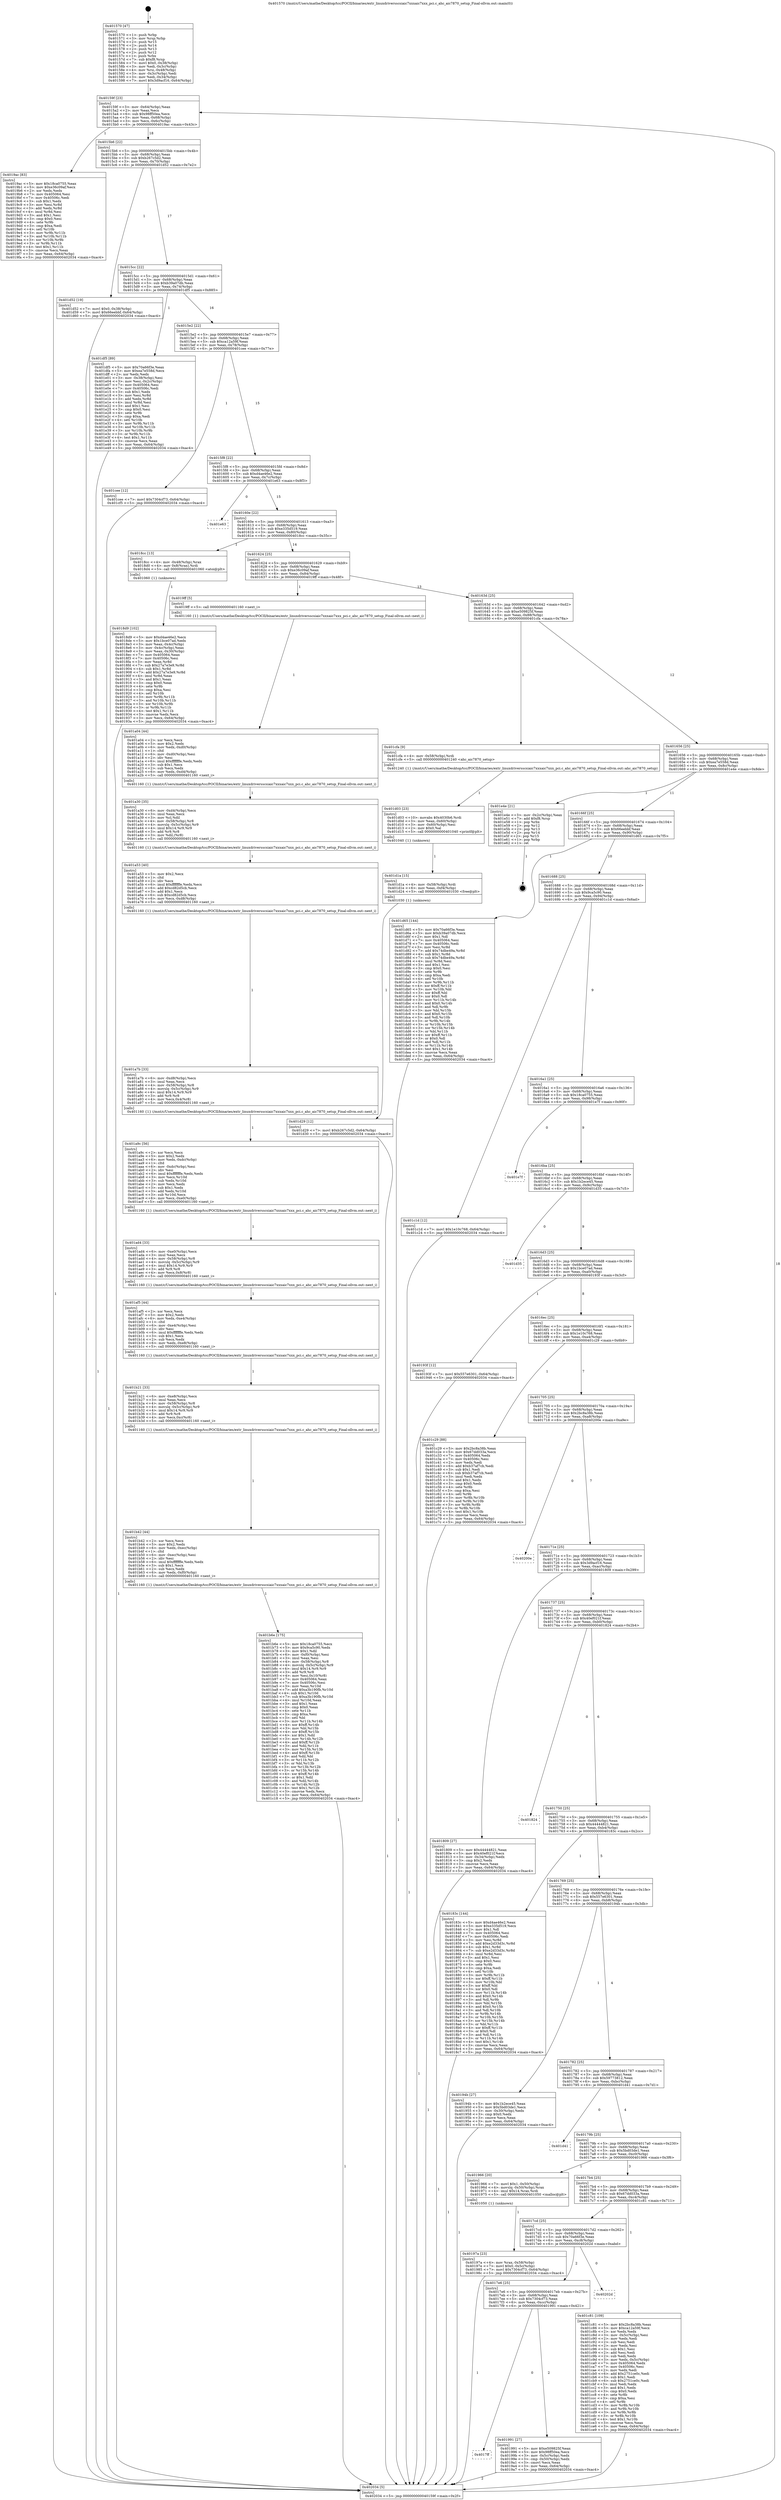 digraph "0x401570" {
  label = "0x401570 (/mnt/c/Users/mathe/Desktop/tcc/POCII/binaries/extr_linuxdriversscsiaic7xxxaic7xxx_pci.c_ahc_aic7870_setup_Final-ollvm.out::main(0))"
  labelloc = "t"
  node[shape=record]

  Entry [label="",width=0.3,height=0.3,shape=circle,fillcolor=black,style=filled]
  "0x40159f" [label="{
     0x40159f [23]\l
     | [instrs]\l
     &nbsp;&nbsp;0x40159f \<+3\>: mov -0x64(%rbp),%eax\l
     &nbsp;&nbsp;0x4015a2 \<+2\>: mov %eax,%ecx\l
     &nbsp;&nbsp;0x4015a4 \<+6\>: sub $0x98ff50ea,%ecx\l
     &nbsp;&nbsp;0x4015aa \<+3\>: mov %eax,-0x68(%rbp)\l
     &nbsp;&nbsp;0x4015ad \<+3\>: mov %ecx,-0x6c(%rbp)\l
     &nbsp;&nbsp;0x4015b0 \<+6\>: je 00000000004019ac \<main+0x43c\>\l
  }"]
  "0x4019ac" [label="{
     0x4019ac [83]\l
     | [instrs]\l
     &nbsp;&nbsp;0x4019ac \<+5\>: mov $0x18ca0755,%eax\l
     &nbsp;&nbsp;0x4019b1 \<+5\>: mov $0xe36c09af,%ecx\l
     &nbsp;&nbsp;0x4019b6 \<+2\>: xor %edx,%edx\l
     &nbsp;&nbsp;0x4019b8 \<+7\>: mov 0x405064,%esi\l
     &nbsp;&nbsp;0x4019bf \<+7\>: mov 0x40506c,%edi\l
     &nbsp;&nbsp;0x4019c6 \<+3\>: sub $0x1,%edx\l
     &nbsp;&nbsp;0x4019c9 \<+3\>: mov %esi,%r8d\l
     &nbsp;&nbsp;0x4019cc \<+3\>: add %edx,%r8d\l
     &nbsp;&nbsp;0x4019cf \<+4\>: imul %r8d,%esi\l
     &nbsp;&nbsp;0x4019d3 \<+3\>: and $0x1,%esi\l
     &nbsp;&nbsp;0x4019d6 \<+3\>: cmp $0x0,%esi\l
     &nbsp;&nbsp;0x4019d9 \<+4\>: sete %r9b\l
     &nbsp;&nbsp;0x4019dd \<+3\>: cmp $0xa,%edi\l
     &nbsp;&nbsp;0x4019e0 \<+4\>: setl %r10b\l
     &nbsp;&nbsp;0x4019e4 \<+3\>: mov %r9b,%r11b\l
     &nbsp;&nbsp;0x4019e7 \<+3\>: and %r10b,%r11b\l
     &nbsp;&nbsp;0x4019ea \<+3\>: xor %r10b,%r9b\l
     &nbsp;&nbsp;0x4019ed \<+3\>: or %r9b,%r11b\l
     &nbsp;&nbsp;0x4019f0 \<+4\>: test $0x1,%r11b\l
     &nbsp;&nbsp;0x4019f4 \<+3\>: cmovne %ecx,%eax\l
     &nbsp;&nbsp;0x4019f7 \<+3\>: mov %eax,-0x64(%rbp)\l
     &nbsp;&nbsp;0x4019fa \<+5\>: jmp 0000000000402034 \<main+0xac4\>\l
  }"]
  "0x4015b6" [label="{
     0x4015b6 [22]\l
     | [instrs]\l
     &nbsp;&nbsp;0x4015b6 \<+5\>: jmp 00000000004015bb \<main+0x4b\>\l
     &nbsp;&nbsp;0x4015bb \<+3\>: mov -0x68(%rbp),%eax\l
     &nbsp;&nbsp;0x4015be \<+5\>: sub $0xb267c5d2,%eax\l
     &nbsp;&nbsp;0x4015c3 \<+3\>: mov %eax,-0x70(%rbp)\l
     &nbsp;&nbsp;0x4015c6 \<+6\>: je 0000000000401d52 \<main+0x7e2\>\l
  }"]
  Exit [label="",width=0.3,height=0.3,shape=circle,fillcolor=black,style=filled,peripheries=2]
  "0x401d52" [label="{
     0x401d52 [19]\l
     | [instrs]\l
     &nbsp;&nbsp;0x401d52 \<+7\>: movl $0x0,-0x38(%rbp)\l
     &nbsp;&nbsp;0x401d59 \<+7\>: movl $0x66eebbf,-0x64(%rbp)\l
     &nbsp;&nbsp;0x401d60 \<+5\>: jmp 0000000000402034 \<main+0xac4\>\l
  }"]
  "0x4015cc" [label="{
     0x4015cc [22]\l
     | [instrs]\l
     &nbsp;&nbsp;0x4015cc \<+5\>: jmp 00000000004015d1 \<main+0x61\>\l
     &nbsp;&nbsp;0x4015d1 \<+3\>: mov -0x68(%rbp),%eax\l
     &nbsp;&nbsp;0x4015d4 \<+5\>: sub $0xb39a07db,%eax\l
     &nbsp;&nbsp;0x4015d9 \<+3\>: mov %eax,-0x74(%rbp)\l
     &nbsp;&nbsp;0x4015dc \<+6\>: je 0000000000401df5 \<main+0x885\>\l
  }"]
  "0x401d29" [label="{
     0x401d29 [12]\l
     | [instrs]\l
     &nbsp;&nbsp;0x401d29 \<+7\>: movl $0xb267c5d2,-0x64(%rbp)\l
     &nbsp;&nbsp;0x401d30 \<+5\>: jmp 0000000000402034 \<main+0xac4\>\l
  }"]
  "0x401df5" [label="{
     0x401df5 [89]\l
     | [instrs]\l
     &nbsp;&nbsp;0x401df5 \<+5\>: mov $0x70a66f3e,%eax\l
     &nbsp;&nbsp;0x401dfa \<+5\>: mov $0xea7e558d,%ecx\l
     &nbsp;&nbsp;0x401dff \<+2\>: xor %edx,%edx\l
     &nbsp;&nbsp;0x401e01 \<+3\>: mov -0x38(%rbp),%esi\l
     &nbsp;&nbsp;0x401e04 \<+3\>: mov %esi,-0x2c(%rbp)\l
     &nbsp;&nbsp;0x401e07 \<+7\>: mov 0x405064,%esi\l
     &nbsp;&nbsp;0x401e0e \<+7\>: mov 0x40506c,%edi\l
     &nbsp;&nbsp;0x401e15 \<+3\>: sub $0x1,%edx\l
     &nbsp;&nbsp;0x401e18 \<+3\>: mov %esi,%r8d\l
     &nbsp;&nbsp;0x401e1b \<+3\>: add %edx,%r8d\l
     &nbsp;&nbsp;0x401e1e \<+4\>: imul %r8d,%esi\l
     &nbsp;&nbsp;0x401e22 \<+3\>: and $0x1,%esi\l
     &nbsp;&nbsp;0x401e25 \<+3\>: cmp $0x0,%esi\l
     &nbsp;&nbsp;0x401e28 \<+4\>: sete %r9b\l
     &nbsp;&nbsp;0x401e2c \<+3\>: cmp $0xa,%edi\l
     &nbsp;&nbsp;0x401e2f \<+4\>: setl %r10b\l
     &nbsp;&nbsp;0x401e33 \<+3\>: mov %r9b,%r11b\l
     &nbsp;&nbsp;0x401e36 \<+3\>: and %r10b,%r11b\l
     &nbsp;&nbsp;0x401e39 \<+3\>: xor %r10b,%r9b\l
     &nbsp;&nbsp;0x401e3c \<+3\>: or %r9b,%r11b\l
     &nbsp;&nbsp;0x401e3f \<+4\>: test $0x1,%r11b\l
     &nbsp;&nbsp;0x401e43 \<+3\>: cmovne %ecx,%eax\l
     &nbsp;&nbsp;0x401e46 \<+3\>: mov %eax,-0x64(%rbp)\l
     &nbsp;&nbsp;0x401e49 \<+5\>: jmp 0000000000402034 \<main+0xac4\>\l
  }"]
  "0x4015e2" [label="{
     0x4015e2 [22]\l
     | [instrs]\l
     &nbsp;&nbsp;0x4015e2 \<+5\>: jmp 00000000004015e7 \<main+0x77\>\l
     &nbsp;&nbsp;0x4015e7 \<+3\>: mov -0x68(%rbp),%eax\l
     &nbsp;&nbsp;0x4015ea \<+5\>: sub $0xca12a59f,%eax\l
     &nbsp;&nbsp;0x4015ef \<+3\>: mov %eax,-0x78(%rbp)\l
     &nbsp;&nbsp;0x4015f2 \<+6\>: je 0000000000401cee \<main+0x77e\>\l
  }"]
  "0x401d1a" [label="{
     0x401d1a [15]\l
     | [instrs]\l
     &nbsp;&nbsp;0x401d1a \<+4\>: mov -0x58(%rbp),%rdi\l
     &nbsp;&nbsp;0x401d1e \<+6\>: mov %eax,-0xf4(%rbp)\l
     &nbsp;&nbsp;0x401d24 \<+5\>: call 0000000000401030 \<free@plt\>\l
     | [calls]\l
     &nbsp;&nbsp;0x401030 \{1\} (unknown)\l
  }"]
  "0x401cee" [label="{
     0x401cee [12]\l
     | [instrs]\l
     &nbsp;&nbsp;0x401cee \<+7\>: movl $0x7304cf73,-0x64(%rbp)\l
     &nbsp;&nbsp;0x401cf5 \<+5\>: jmp 0000000000402034 \<main+0xac4\>\l
  }"]
  "0x4015f8" [label="{
     0x4015f8 [22]\l
     | [instrs]\l
     &nbsp;&nbsp;0x4015f8 \<+5\>: jmp 00000000004015fd \<main+0x8d\>\l
     &nbsp;&nbsp;0x4015fd \<+3\>: mov -0x68(%rbp),%eax\l
     &nbsp;&nbsp;0x401600 \<+5\>: sub $0xd4ae46e2,%eax\l
     &nbsp;&nbsp;0x401605 \<+3\>: mov %eax,-0x7c(%rbp)\l
     &nbsp;&nbsp;0x401608 \<+6\>: je 0000000000401e63 \<main+0x8f3\>\l
  }"]
  "0x401d03" [label="{
     0x401d03 [23]\l
     | [instrs]\l
     &nbsp;&nbsp;0x401d03 \<+10\>: movabs $0x4030b6,%rdi\l
     &nbsp;&nbsp;0x401d0d \<+3\>: mov %eax,-0x60(%rbp)\l
     &nbsp;&nbsp;0x401d10 \<+3\>: mov -0x60(%rbp),%esi\l
     &nbsp;&nbsp;0x401d13 \<+2\>: mov $0x0,%al\l
     &nbsp;&nbsp;0x401d15 \<+5\>: call 0000000000401040 \<printf@plt\>\l
     | [calls]\l
     &nbsp;&nbsp;0x401040 \{1\} (unknown)\l
  }"]
  "0x401e63" [label="{
     0x401e63\l
  }", style=dashed]
  "0x40160e" [label="{
     0x40160e [22]\l
     | [instrs]\l
     &nbsp;&nbsp;0x40160e \<+5\>: jmp 0000000000401613 \<main+0xa3\>\l
     &nbsp;&nbsp;0x401613 \<+3\>: mov -0x68(%rbp),%eax\l
     &nbsp;&nbsp;0x401616 \<+5\>: sub $0xe335d519,%eax\l
     &nbsp;&nbsp;0x40161b \<+3\>: mov %eax,-0x80(%rbp)\l
     &nbsp;&nbsp;0x40161e \<+6\>: je 00000000004018cc \<main+0x35c\>\l
  }"]
  "0x401b6e" [label="{
     0x401b6e [175]\l
     | [instrs]\l
     &nbsp;&nbsp;0x401b6e \<+5\>: mov $0x18ca0755,%ecx\l
     &nbsp;&nbsp;0x401b73 \<+5\>: mov $0x9ca5c90,%edx\l
     &nbsp;&nbsp;0x401b78 \<+3\>: mov $0x1,%dil\l
     &nbsp;&nbsp;0x401b7b \<+6\>: mov -0xf0(%rbp),%esi\l
     &nbsp;&nbsp;0x401b81 \<+3\>: imul %eax,%esi\l
     &nbsp;&nbsp;0x401b84 \<+4\>: mov -0x58(%rbp),%r8\l
     &nbsp;&nbsp;0x401b88 \<+4\>: movslq -0x5c(%rbp),%r9\l
     &nbsp;&nbsp;0x401b8c \<+4\>: imul $0x14,%r9,%r9\l
     &nbsp;&nbsp;0x401b90 \<+3\>: add %r9,%r8\l
     &nbsp;&nbsp;0x401b93 \<+4\>: mov %esi,0x10(%r8)\l
     &nbsp;&nbsp;0x401b97 \<+7\>: mov 0x405064,%eax\l
     &nbsp;&nbsp;0x401b9e \<+7\>: mov 0x40506c,%esi\l
     &nbsp;&nbsp;0x401ba5 \<+3\>: mov %eax,%r10d\l
     &nbsp;&nbsp;0x401ba8 \<+7\>: add $0xa3b190fb,%r10d\l
     &nbsp;&nbsp;0x401baf \<+4\>: sub $0x1,%r10d\l
     &nbsp;&nbsp;0x401bb3 \<+7\>: sub $0xa3b190fb,%r10d\l
     &nbsp;&nbsp;0x401bba \<+4\>: imul %r10d,%eax\l
     &nbsp;&nbsp;0x401bbe \<+3\>: and $0x1,%eax\l
     &nbsp;&nbsp;0x401bc1 \<+3\>: cmp $0x0,%eax\l
     &nbsp;&nbsp;0x401bc4 \<+4\>: sete %r11b\l
     &nbsp;&nbsp;0x401bc8 \<+3\>: cmp $0xa,%esi\l
     &nbsp;&nbsp;0x401bcb \<+3\>: setl %bl\l
     &nbsp;&nbsp;0x401bce \<+3\>: mov %r11b,%r14b\l
     &nbsp;&nbsp;0x401bd1 \<+4\>: xor $0xff,%r14b\l
     &nbsp;&nbsp;0x401bd5 \<+3\>: mov %bl,%r15b\l
     &nbsp;&nbsp;0x401bd8 \<+4\>: xor $0xff,%r15b\l
     &nbsp;&nbsp;0x401bdc \<+4\>: xor $0x1,%dil\l
     &nbsp;&nbsp;0x401be0 \<+3\>: mov %r14b,%r12b\l
     &nbsp;&nbsp;0x401be3 \<+4\>: and $0xff,%r12b\l
     &nbsp;&nbsp;0x401be7 \<+3\>: and %dil,%r11b\l
     &nbsp;&nbsp;0x401bea \<+3\>: mov %r15b,%r13b\l
     &nbsp;&nbsp;0x401bed \<+4\>: and $0xff,%r13b\l
     &nbsp;&nbsp;0x401bf1 \<+3\>: and %dil,%bl\l
     &nbsp;&nbsp;0x401bf4 \<+3\>: or %r11b,%r12b\l
     &nbsp;&nbsp;0x401bf7 \<+3\>: or %bl,%r13b\l
     &nbsp;&nbsp;0x401bfa \<+3\>: xor %r13b,%r12b\l
     &nbsp;&nbsp;0x401bfd \<+3\>: or %r15b,%r14b\l
     &nbsp;&nbsp;0x401c00 \<+4\>: xor $0xff,%r14b\l
     &nbsp;&nbsp;0x401c04 \<+4\>: or $0x1,%dil\l
     &nbsp;&nbsp;0x401c08 \<+3\>: and %dil,%r14b\l
     &nbsp;&nbsp;0x401c0b \<+3\>: or %r14b,%r12b\l
     &nbsp;&nbsp;0x401c0e \<+4\>: test $0x1,%r12b\l
     &nbsp;&nbsp;0x401c12 \<+3\>: cmovne %edx,%ecx\l
     &nbsp;&nbsp;0x401c15 \<+3\>: mov %ecx,-0x64(%rbp)\l
     &nbsp;&nbsp;0x401c18 \<+5\>: jmp 0000000000402034 \<main+0xac4\>\l
  }"]
  "0x4018cc" [label="{
     0x4018cc [13]\l
     | [instrs]\l
     &nbsp;&nbsp;0x4018cc \<+4\>: mov -0x48(%rbp),%rax\l
     &nbsp;&nbsp;0x4018d0 \<+4\>: mov 0x8(%rax),%rdi\l
     &nbsp;&nbsp;0x4018d4 \<+5\>: call 0000000000401060 \<atoi@plt\>\l
     | [calls]\l
     &nbsp;&nbsp;0x401060 \{1\} (unknown)\l
  }"]
  "0x401624" [label="{
     0x401624 [25]\l
     | [instrs]\l
     &nbsp;&nbsp;0x401624 \<+5\>: jmp 0000000000401629 \<main+0xb9\>\l
     &nbsp;&nbsp;0x401629 \<+3\>: mov -0x68(%rbp),%eax\l
     &nbsp;&nbsp;0x40162c \<+5\>: sub $0xe36c09af,%eax\l
     &nbsp;&nbsp;0x401631 \<+6\>: mov %eax,-0x84(%rbp)\l
     &nbsp;&nbsp;0x401637 \<+6\>: je 00000000004019ff \<main+0x48f\>\l
  }"]
  "0x401b42" [label="{
     0x401b42 [44]\l
     | [instrs]\l
     &nbsp;&nbsp;0x401b42 \<+2\>: xor %ecx,%ecx\l
     &nbsp;&nbsp;0x401b44 \<+5\>: mov $0x2,%edx\l
     &nbsp;&nbsp;0x401b49 \<+6\>: mov %edx,-0xec(%rbp)\l
     &nbsp;&nbsp;0x401b4f \<+1\>: cltd\l
     &nbsp;&nbsp;0x401b50 \<+6\>: mov -0xec(%rbp),%esi\l
     &nbsp;&nbsp;0x401b56 \<+2\>: idiv %esi\l
     &nbsp;&nbsp;0x401b58 \<+6\>: imul $0xfffffffe,%edx,%edx\l
     &nbsp;&nbsp;0x401b5e \<+3\>: sub $0x1,%ecx\l
     &nbsp;&nbsp;0x401b61 \<+2\>: sub %ecx,%edx\l
     &nbsp;&nbsp;0x401b63 \<+6\>: mov %edx,-0xf0(%rbp)\l
     &nbsp;&nbsp;0x401b69 \<+5\>: call 0000000000401160 \<next_i\>\l
     | [calls]\l
     &nbsp;&nbsp;0x401160 \{1\} (/mnt/c/Users/mathe/Desktop/tcc/POCII/binaries/extr_linuxdriversscsiaic7xxxaic7xxx_pci.c_ahc_aic7870_setup_Final-ollvm.out::next_i)\l
  }"]
  "0x4019ff" [label="{
     0x4019ff [5]\l
     | [instrs]\l
     &nbsp;&nbsp;0x4019ff \<+5\>: call 0000000000401160 \<next_i\>\l
     | [calls]\l
     &nbsp;&nbsp;0x401160 \{1\} (/mnt/c/Users/mathe/Desktop/tcc/POCII/binaries/extr_linuxdriversscsiaic7xxxaic7xxx_pci.c_ahc_aic7870_setup_Final-ollvm.out::next_i)\l
  }"]
  "0x40163d" [label="{
     0x40163d [25]\l
     | [instrs]\l
     &nbsp;&nbsp;0x40163d \<+5\>: jmp 0000000000401642 \<main+0xd2\>\l
     &nbsp;&nbsp;0x401642 \<+3\>: mov -0x68(%rbp),%eax\l
     &nbsp;&nbsp;0x401645 \<+5\>: sub $0xe509825f,%eax\l
     &nbsp;&nbsp;0x40164a \<+6\>: mov %eax,-0x88(%rbp)\l
     &nbsp;&nbsp;0x401650 \<+6\>: je 0000000000401cfa \<main+0x78a\>\l
  }"]
  "0x401b21" [label="{
     0x401b21 [33]\l
     | [instrs]\l
     &nbsp;&nbsp;0x401b21 \<+6\>: mov -0xe8(%rbp),%ecx\l
     &nbsp;&nbsp;0x401b27 \<+3\>: imul %eax,%ecx\l
     &nbsp;&nbsp;0x401b2a \<+4\>: mov -0x58(%rbp),%r8\l
     &nbsp;&nbsp;0x401b2e \<+4\>: movslq -0x5c(%rbp),%r9\l
     &nbsp;&nbsp;0x401b32 \<+4\>: imul $0x14,%r9,%r9\l
     &nbsp;&nbsp;0x401b36 \<+3\>: add %r9,%r8\l
     &nbsp;&nbsp;0x401b39 \<+4\>: mov %ecx,0xc(%r8)\l
     &nbsp;&nbsp;0x401b3d \<+5\>: call 0000000000401160 \<next_i\>\l
     | [calls]\l
     &nbsp;&nbsp;0x401160 \{1\} (/mnt/c/Users/mathe/Desktop/tcc/POCII/binaries/extr_linuxdriversscsiaic7xxxaic7xxx_pci.c_ahc_aic7870_setup_Final-ollvm.out::next_i)\l
  }"]
  "0x401cfa" [label="{
     0x401cfa [9]\l
     | [instrs]\l
     &nbsp;&nbsp;0x401cfa \<+4\>: mov -0x58(%rbp),%rdi\l
     &nbsp;&nbsp;0x401cfe \<+5\>: call 0000000000401240 \<ahc_aic7870_setup\>\l
     | [calls]\l
     &nbsp;&nbsp;0x401240 \{1\} (/mnt/c/Users/mathe/Desktop/tcc/POCII/binaries/extr_linuxdriversscsiaic7xxxaic7xxx_pci.c_ahc_aic7870_setup_Final-ollvm.out::ahc_aic7870_setup)\l
  }"]
  "0x401656" [label="{
     0x401656 [25]\l
     | [instrs]\l
     &nbsp;&nbsp;0x401656 \<+5\>: jmp 000000000040165b \<main+0xeb\>\l
     &nbsp;&nbsp;0x40165b \<+3\>: mov -0x68(%rbp),%eax\l
     &nbsp;&nbsp;0x40165e \<+5\>: sub $0xea7e558d,%eax\l
     &nbsp;&nbsp;0x401663 \<+6\>: mov %eax,-0x8c(%rbp)\l
     &nbsp;&nbsp;0x401669 \<+6\>: je 0000000000401e4e \<main+0x8de\>\l
  }"]
  "0x401af5" [label="{
     0x401af5 [44]\l
     | [instrs]\l
     &nbsp;&nbsp;0x401af5 \<+2\>: xor %ecx,%ecx\l
     &nbsp;&nbsp;0x401af7 \<+5\>: mov $0x2,%edx\l
     &nbsp;&nbsp;0x401afc \<+6\>: mov %edx,-0xe4(%rbp)\l
     &nbsp;&nbsp;0x401b02 \<+1\>: cltd\l
     &nbsp;&nbsp;0x401b03 \<+6\>: mov -0xe4(%rbp),%esi\l
     &nbsp;&nbsp;0x401b09 \<+2\>: idiv %esi\l
     &nbsp;&nbsp;0x401b0b \<+6\>: imul $0xfffffffe,%edx,%edx\l
     &nbsp;&nbsp;0x401b11 \<+3\>: sub $0x1,%ecx\l
     &nbsp;&nbsp;0x401b14 \<+2\>: sub %ecx,%edx\l
     &nbsp;&nbsp;0x401b16 \<+6\>: mov %edx,-0xe8(%rbp)\l
     &nbsp;&nbsp;0x401b1c \<+5\>: call 0000000000401160 \<next_i\>\l
     | [calls]\l
     &nbsp;&nbsp;0x401160 \{1\} (/mnt/c/Users/mathe/Desktop/tcc/POCII/binaries/extr_linuxdriversscsiaic7xxxaic7xxx_pci.c_ahc_aic7870_setup_Final-ollvm.out::next_i)\l
  }"]
  "0x401e4e" [label="{
     0x401e4e [21]\l
     | [instrs]\l
     &nbsp;&nbsp;0x401e4e \<+3\>: mov -0x2c(%rbp),%eax\l
     &nbsp;&nbsp;0x401e51 \<+7\>: add $0xf8,%rsp\l
     &nbsp;&nbsp;0x401e58 \<+1\>: pop %rbx\l
     &nbsp;&nbsp;0x401e59 \<+2\>: pop %r12\l
     &nbsp;&nbsp;0x401e5b \<+2\>: pop %r13\l
     &nbsp;&nbsp;0x401e5d \<+2\>: pop %r14\l
     &nbsp;&nbsp;0x401e5f \<+2\>: pop %r15\l
     &nbsp;&nbsp;0x401e61 \<+1\>: pop %rbp\l
     &nbsp;&nbsp;0x401e62 \<+1\>: ret\l
  }"]
  "0x40166f" [label="{
     0x40166f [25]\l
     | [instrs]\l
     &nbsp;&nbsp;0x40166f \<+5\>: jmp 0000000000401674 \<main+0x104\>\l
     &nbsp;&nbsp;0x401674 \<+3\>: mov -0x68(%rbp),%eax\l
     &nbsp;&nbsp;0x401677 \<+5\>: sub $0x66eebbf,%eax\l
     &nbsp;&nbsp;0x40167c \<+6\>: mov %eax,-0x90(%rbp)\l
     &nbsp;&nbsp;0x401682 \<+6\>: je 0000000000401d65 \<main+0x7f5\>\l
  }"]
  "0x401ad4" [label="{
     0x401ad4 [33]\l
     | [instrs]\l
     &nbsp;&nbsp;0x401ad4 \<+6\>: mov -0xe0(%rbp),%ecx\l
     &nbsp;&nbsp;0x401ada \<+3\>: imul %eax,%ecx\l
     &nbsp;&nbsp;0x401add \<+4\>: mov -0x58(%rbp),%r8\l
     &nbsp;&nbsp;0x401ae1 \<+4\>: movslq -0x5c(%rbp),%r9\l
     &nbsp;&nbsp;0x401ae5 \<+4\>: imul $0x14,%r9,%r9\l
     &nbsp;&nbsp;0x401ae9 \<+3\>: add %r9,%r8\l
     &nbsp;&nbsp;0x401aec \<+4\>: mov %ecx,0x8(%r8)\l
     &nbsp;&nbsp;0x401af0 \<+5\>: call 0000000000401160 \<next_i\>\l
     | [calls]\l
     &nbsp;&nbsp;0x401160 \{1\} (/mnt/c/Users/mathe/Desktop/tcc/POCII/binaries/extr_linuxdriversscsiaic7xxxaic7xxx_pci.c_ahc_aic7870_setup_Final-ollvm.out::next_i)\l
  }"]
  "0x401d65" [label="{
     0x401d65 [144]\l
     | [instrs]\l
     &nbsp;&nbsp;0x401d65 \<+5\>: mov $0x70a66f3e,%eax\l
     &nbsp;&nbsp;0x401d6a \<+5\>: mov $0xb39a07db,%ecx\l
     &nbsp;&nbsp;0x401d6f \<+2\>: mov $0x1,%dl\l
     &nbsp;&nbsp;0x401d71 \<+7\>: mov 0x405064,%esi\l
     &nbsp;&nbsp;0x401d78 \<+7\>: mov 0x40506c,%edi\l
     &nbsp;&nbsp;0x401d7f \<+3\>: mov %esi,%r8d\l
     &nbsp;&nbsp;0x401d82 \<+7\>: add $0x74dbe49a,%r8d\l
     &nbsp;&nbsp;0x401d89 \<+4\>: sub $0x1,%r8d\l
     &nbsp;&nbsp;0x401d8d \<+7\>: sub $0x74dbe49a,%r8d\l
     &nbsp;&nbsp;0x401d94 \<+4\>: imul %r8d,%esi\l
     &nbsp;&nbsp;0x401d98 \<+3\>: and $0x1,%esi\l
     &nbsp;&nbsp;0x401d9b \<+3\>: cmp $0x0,%esi\l
     &nbsp;&nbsp;0x401d9e \<+4\>: sete %r9b\l
     &nbsp;&nbsp;0x401da2 \<+3\>: cmp $0xa,%edi\l
     &nbsp;&nbsp;0x401da5 \<+4\>: setl %r10b\l
     &nbsp;&nbsp;0x401da9 \<+3\>: mov %r9b,%r11b\l
     &nbsp;&nbsp;0x401dac \<+4\>: xor $0xff,%r11b\l
     &nbsp;&nbsp;0x401db0 \<+3\>: mov %r10b,%bl\l
     &nbsp;&nbsp;0x401db3 \<+3\>: xor $0xff,%bl\l
     &nbsp;&nbsp;0x401db6 \<+3\>: xor $0x0,%dl\l
     &nbsp;&nbsp;0x401db9 \<+3\>: mov %r11b,%r14b\l
     &nbsp;&nbsp;0x401dbc \<+4\>: and $0x0,%r14b\l
     &nbsp;&nbsp;0x401dc0 \<+3\>: and %dl,%r9b\l
     &nbsp;&nbsp;0x401dc3 \<+3\>: mov %bl,%r15b\l
     &nbsp;&nbsp;0x401dc6 \<+4\>: and $0x0,%r15b\l
     &nbsp;&nbsp;0x401dca \<+3\>: and %dl,%r10b\l
     &nbsp;&nbsp;0x401dcd \<+3\>: or %r9b,%r14b\l
     &nbsp;&nbsp;0x401dd0 \<+3\>: or %r10b,%r15b\l
     &nbsp;&nbsp;0x401dd3 \<+3\>: xor %r15b,%r14b\l
     &nbsp;&nbsp;0x401dd6 \<+3\>: or %bl,%r11b\l
     &nbsp;&nbsp;0x401dd9 \<+4\>: xor $0xff,%r11b\l
     &nbsp;&nbsp;0x401ddd \<+3\>: or $0x0,%dl\l
     &nbsp;&nbsp;0x401de0 \<+3\>: and %dl,%r11b\l
     &nbsp;&nbsp;0x401de3 \<+3\>: or %r11b,%r14b\l
     &nbsp;&nbsp;0x401de6 \<+4\>: test $0x1,%r14b\l
     &nbsp;&nbsp;0x401dea \<+3\>: cmovne %ecx,%eax\l
     &nbsp;&nbsp;0x401ded \<+3\>: mov %eax,-0x64(%rbp)\l
     &nbsp;&nbsp;0x401df0 \<+5\>: jmp 0000000000402034 \<main+0xac4\>\l
  }"]
  "0x401688" [label="{
     0x401688 [25]\l
     | [instrs]\l
     &nbsp;&nbsp;0x401688 \<+5\>: jmp 000000000040168d \<main+0x11d\>\l
     &nbsp;&nbsp;0x40168d \<+3\>: mov -0x68(%rbp),%eax\l
     &nbsp;&nbsp;0x401690 \<+5\>: sub $0x9ca5c90,%eax\l
     &nbsp;&nbsp;0x401695 \<+6\>: mov %eax,-0x94(%rbp)\l
     &nbsp;&nbsp;0x40169b \<+6\>: je 0000000000401c1d \<main+0x6ad\>\l
  }"]
  "0x401a9c" [label="{
     0x401a9c [56]\l
     | [instrs]\l
     &nbsp;&nbsp;0x401a9c \<+2\>: xor %ecx,%ecx\l
     &nbsp;&nbsp;0x401a9e \<+5\>: mov $0x2,%edx\l
     &nbsp;&nbsp;0x401aa3 \<+6\>: mov %edx,-0xdc(%rbp)\l
     &nbsp;&nbsp;0x401aa9 \<+1\>: cltd\l
     &nbsp;&nbsp;0x401aaa \<+6\>: mov -0xdc(%rbp),%esi\l
     &nbsp;&nbsp;0x401ab0 \<+2\>: idiv %esi\l
     &nbsp;&nbsp;0x401ab2 \<+6\>: imul $0xfffffffe,%edx,%edx\l
     &nbsp;&nbsp;0x401ab8 \<+3\>: mov %ecx,%r10d\l
     &nbsp;&nbsp;0x401abb \<+3\>: sub %edx,%r10d\l
     &nbsp;&nbsp;0x401abe \<+2\>: mov %ecx,%edx\l
     &nbsp;&nbsp;0x401ac0 \<+3\>: sub $0x1,%edx\l
     &nbsp;&nbsp;0x401ac3 \<+3\>: add %edx,%r10d\l
     &nbsp;&nbsp;0x401ac6 \<+3\>: sub %r10d,%ecx\l
     &nbsp;&nbsp;0x401ac9 \<+6\>: mov %ecx,-0xe0(%rbp)\l
     &nbsp;&nbsp;0x401acf \<+5\>: call 0000000000401160 \<next_i\>\l
     | [calls]\l
     &nbsp;&nbsp;0x401160 \{1\} (/mnt/c/Users/mathe/Desktop/tcc/POCII/binaries/extr_linuxdriversscsiaic7xxxaic7xxx_pci.c_ahc_aic7870_setup_Final-ollvm.out::next_i)\l
  }"]
  "0x401c1d" [label="{
     0x401c1d [12]\l
     | [instrs]\l
     &nbsp;&nbsp;0x401c1d \<+7\>: movl $0x1e10c768,-0x64(%rbp)\l
     &nbsp;&nbsp;0x401c24 \<+5\>: jmp 0000000000402034 \<main+0xac4\>\l
  }"]
  "0x4016a1" [label="{
     0x4016a1 [25]\l
     | [instrs]\l
     &nbsp;&nbsp;0x4016a1 \<+5\>: jmp 00000000004016a6 \<main+0x136\>\l
     &nbsp;&nbsp;0x4016a6 \<+3\>: mov -0x68(%rbp),%eax\l
     &nbsp;&nbsp;0x4016a9 \<+5\>: sub $0x18ca0755,%eax\l
     &nbsp;&nbsp;0x4016ae \<+6\>: mov %eax,-0x98(%rbp)\l
     &nbsp;&nbsp;0x4016b4 \<+6\>: je 0000000000401e7f \<main+0x90f\>\l
  }"]
  "0x401a7b" [label="{
     0x401a7b [33]\l
     | [instrs]\l
     &nbsp;&nbsp;0x401a7b \<+6\>: mov -0xd8(%rbp),%ecx\l
     &nbsp;&nbsp;0x401a81 \<+3\>: imul %eax,%ecx\l
     &nbsp;&nbsp;0x401a84 \<+4\>: mov -0x58(%rbp),%r8\l
     &nbsp;&nbsp;0x401a88 \<+4\>: movslq -0x5c(%rbp),%r9\l
     &nbsp;&nbsp;0x401a8c \<+4\>: imul $0x14,%r9,%r9\l
     &nbsp;&nbsp;0x401a90 \<+3\>: add %r9,%r8\l
     &nbsp;&nbsp;0x401a93 \<+4\>: mov %ecx,0x4(%r8)\l
     &nbsp;&nbsp;0x401a97 \<+5\>: call 0000000000401160 \<next_i\>\l
     | [calls]\l
     &nbsp;&nbsp;0x401160 \{1\} (/mnt/c/Users/mathe/Desktop/tcc/POCII/binaries/extr_linuxdriversscsiaic7xxxaic7xxx_pci.c_ahc_aic7870_setup_Final-ollvm.out::next_i)\l
  }"]
  "0x401e7f" [label="{
     0x401e7f\l
  }", style=dashed]
  "0x4016ba" [label="{
     0x4016ba [25]\l
     | [instrs]\l
     &nbsp;&nbsp;0x4016ba \<+5\>: jmp 00000000004016bf \<main+0x14f\>\l
     &nbsp;&nbsp;0x4016bf \<+3\>: mov -0x68(%rbp),%eax\l
     &nbsp;&nbsp;0x4016c2 \<+5\>: sub $0x1b2ece45,%eax\l
     &nbsp;&nbsp;0x4016c7 \<+6\>: mov %eax,-0x9c(%rbp)\l
     &nbsp;&nbsp;0x4016cd \<+6\>: je 0000000000401d35 \<main+0x7c5\>\l
  }"]
  "0x401a53" [label="{
     0x401a53 [40]\l
     | [instrs]\l
     &nbsp;&nbsp;0x401a53 \<+5\>: mov $0x2,%ecx\l
     &nbsp;&nbsp;0x401a58 \<+1\>: cltd\l
     &nbsp;&nbsp;0x401a59 \<+2\>: idiv %ecx\l
     &nbsp;&nbsp;0x401a5b \<+6\>: imul $0xfffffffe,%edx,%ecx\l
     &nbsp;&nbsp;0x401a61 \<+6\>: add $0xcd82d5cb,%ecx\l
     &nbsp;&nbsp;0x401a67 \<+3\>: add $0x1,%ecx\l
     &nbsp;&nbsp;0x401a6a \<+6\>: sub $0xcd82d5cb,%ecx\l
     &nbsp;&nbsp;0x401a70 \<+6\>: mov %ecx,-0xd8(%rbp)\l
     &nbsp;&nbsp;0x401a76 \<+5\>: call 0000000000401160 \<next_i\>\l
     | [calls]\l
     &nbsp;&nbsp;0x401160 \{1\} (/mnt/c/Users/mathe/Desktop/tcc/POCII/binaries/extr_linuxdriversscsiaic7xxxaic7xxx_pci.c_ahc_aic7870_setup_Final-ollvm.out::next_i)\l
  }"]
  "0x401d35" [label="{
     0x401d35\l
  }", style=dashed]
  "0x4016d3" [label="{
     0x4016d3 [25]\l
     | [instrs]\l
     &nbsp;&nbsp;0x4016d3 \<+5\>: jmp 00000000004016d8 \<main+0x168\>\l
     &nbsp;&nbsp;0x4016d8 \<+3\>: mov -0x68(%rbp),%eax\l
     &nbsp;&nbsp;0x4016db \<+5\>: sub $0x1bce07ad,%eax\l
     &nbsp;&nbsp;0x4016e0 \<+6\>: mov %eax,-0xa0(%rbp)\l
     &nbsp;&nbsp;0x4016e6 \<+6\>: je 000000000040193f \<main+0x3cf\>\l
  }"]
  "0x401a30" [label="{
     0x401a30 [35]\l
     | [instrs]\l
     &nbsp;&nbsp;0x401a30 \<+6\>: mov -0xd4(%rbp),%ecx\l
     &nbsp;&nbsp;0x401a36 \<+3\>: imul %eax,%ecx\l
     &nbsp;&nbsp;0x401a39 \<+3\>: mov %cl,%dil\l
     &nbsp;&nbsp;0x401a3c \<+4\>: mov -0x58(%rbp),%r8\l
     &nbsp;&nbsp;0x401a40 \<+4\>: movslq -0x5c(%rbp),%r9\l
     &nbsp;&nbsp;0x401a44 \<+4\>: imul $0x14,%r9,%r9\l
     &nbsp;&nbsp;0x401a48 \<+3\>: add %r9,%r8\l
     &nbsp;&nbsp;0x401a4b \<+3\>: mov %dil,(%r8)\l
     &nbsp;&nbsp;0x401a4e \<+5\>: call 0000000000401160 \<next_i\>\l
     | [calls]\l
     &nbsp;&nbsp;0x401160 \{1\} (/mnt/c/Users/mathe/Desktop/tcc/POCII/binaries/extr_linuxdriversscsiaic7xxxaic7xxx_pci.c_ahc_aic7870_setup_Final-ollvm.out::next_i)\l
  }"]
  "0x40193f" [label="{
     0x40193f [12]\l
     | [instrs]\l
     &nbsp;&nbsp;0x40193f \<+7\>: movl $0x557e6301,-0x64(%rbp)\l
     &nbsp;&nbsp;0x401946 \<+5\>: jmp 0000000000402034 \<main+0xac4\>\l
  }"]
  "0x4016ec" [label="{
     0x4016ec [25]\l
     | [instrs]\l
     &nbsp;&nbsp;0x4016ec \<+5\>: jmp 00000000004016f1 \<main+0x181\>\l
     &nbsp;&nbsp;0x4016f1 \<+3\>: mov -0x68(%rbp),%eax\l
     &nbsp;&nbsp;0x4016f4 \<+5\>: sub $0x1e10c768,%eax\l
     &nbsp;&nbsp;0x4016f9 \<+6\>: mov %eax,-0xa4(%rbp)\l
     &nbsp;&nbsp;0x4016ff \<+6\>: je 0000000000401c29 \<main+0x6b9\>\l
  }"]
  "0x401a04" [label="{
     0x401a04 [44]\l
     | [instrs]\l
     &nbsp;&nbsp;0x401a04 \<+2\>: xor %ecx,%ecx\l
     &nbsp;&nbsp;0x401a06 \<+5\>: mov $0x2,%edx\l
     &nbsp;&nbsp;0x401a0b \<+6\>: mov %edx,-0xd0(%rbp)\l
     &nbsp;&nbsp;0x401a11 \<+1\>: cltd\l
     &nbsp;&nbsp;0x401a12 \<+6\>: mov -0xd0(%rbp),%esi\l
     &nbsp;&nbsp;0x401a18 \<+2\>: idiv %esi\l
     &nbsp;&nbsp;0x401a1a \<+6\>: imul $0xfffffffe,%edx,%edx\l
     &nbsp;&nbsp;0x401a20 \<+3\>: sub $0x1,%ecx\l
     &nbsp;&nbsp;0x401a23 \<+2\>: sub %ecx,%edx\l
     &nbsp;&nbsp;0x401a25 \<+6\>: mov %edx,-0xd4(%rbp)\l
     &nbsp;&nbsp;0x401a2b \<+5\>: call 0000000000401160 \<next_i\>\l
     | [calls]\l
     &nbsp;&nbsp;0x401160 \{1\} (/mnt/c/Users/mathe/Desktop/tcc/POCII/binaries/extr_linuxdriversscsiaic7xxxaic7xxx_pci.c_ahc_aic7870_setup_Final-ollvm.out::next_i)\l
  }"]
  "0x401c29" [label="{
     0x401c29 [88]\l
     | [instrs]\l
     &nbsp;&nbsp;0x401c29 \<+5\>: mov $0x2bc8a38b,%eax\l
     &nbsp;&nbsp;0x401c2e \<+5\>: mov $0x67dd033a,%ecx\l
     &nbsp;&nbsp;0x401c33 \<+7\>: mov 0x405064,%edx\l
     &nbsp;&nbsp;0x401c3a \<+7\>: mov 0x40506c,%esi\l
     &nbsp;&nbsp;0x401c41 \<+2\>: mov %edx,%edi\l
     &nbsp;&nbsp;0x401c43 \<+6\>: add $0xb37af7cb,%edi\l
     &nbsp;&nbsp;0x401c49 \<+3\>: sub $0x1,%edi\l
     &nbsp;&nbsp;0x401c4c \<+6\>: sub $0xb37af7cb,%edi\l
     &nbsp;&nbsp;0x401c52 \<+3\>: imul %edi,%edx\l
     &nbsp;&nbsp;0x401c55 \<+3\>: and $0x1,%edx\l
     &nbsp;&nbsp;0x401c58 \<+3\>: cmp $0x0,%edx\l
     &nbsp;&nbsp;0x401c5b \<+4\>: sete %r8b\l
     &nbsp;&nbsp;0x401c5f \<+3\>: cmp $0xa,%esi\l
     &nbsp;&nbsp;0x401c62 \<+4\>: setl %r9b\l
     &nbsp;&nbsp;0x401c66 \<+3\>: mov %r8b,%r10b\l
     &nbsp;&nbsp;0x401c69 \<+3\>: and %r9b,%r10b\l
     &nbsp;&nbsp;0x401c6c \<+3\>: xor %r9b,%r8b\l
     &nbsp;&nbsp;0x401c6f \<+3\>: or %r8b,%r10b\l
     &nbsp;&nbsp;0x401c72 \<+4\>: test $0x1,%r10b\l
     &nbsp;&nbsp;0x401c76 \<+3\>: cmovne %ecx,%eax\l
     &nbsp;&nbsp;0x401c79 \<+3\>: mov %eax,-0x64(%rbp)\l
     &nbsp;&nbsp;0x401c7c \<+5\>: jmp 0000000000402034 \<main+0xac4\>\l
  }"]
  "0x401705" [label="{
     0x401705 [25]\l
     | [instrs]\l
     &nbsp;&nbsp;0x401705 \<+5\>: jmp 000000000040170a \<main+0x19a\>\l
     &nbsp;&nbsp;0x40170a \<+3\>: mov -0x68(%rbp),%eax\l
     &nbsp;&nbsp;0x40170d \<+5\>: sub $0x2bc8a38b,%eax\l
     &nbsp;&nbsp;0x401712 \<+6\>: mov %eax,-0xa8(%rbp)\l
     &nbsp;&nbsp;0x401718 \<+6\>: je 000000000040200e \<main+0xa9e\>\l
  }"]
  "0x4017ff" [label="{
     0x4017ff\l
  }", style=dashed]
  "0x40200e" [label="{
     0x40200e\l
  }", style=dashed]
  "0x40171e" [label="{
     0x40171e [25]\l
     | [instrs]\l
     &nbsp;&nbsp;0x40171e \<+5\>: jmp 0000000000401723 \<main+0x1b3\>\l
     &nbsp;&nbsp;0x401723 \<+3\>: mov -0x68(%rbp),%eax\l
     &nbsp;&nbsp;0x401726 \<+5\>: sub $0x3d9acf16,%eax\l
     &nbsp;&nbsp;0x40172b \<+6\>: mov %eax,-0xac(%rbp)\l
     &nbsp;&nbsp;0x401731 \<+6\>: je 0000000000401809 \<main+0x299\>\l
  }"]
  "0x401991" [label="{
     0x401991 [27]\l
     | [instrs]\l
     &nbsp;&nbsp;0x401991 \<+5\>: mov $0xe509825f,%eax\l
     &nbsp;&nbsp;0x401996 \<+5\>: mov $0x98ff50ea,%ecx\l
     &nbsp;&nbsp;0x40199b \<+3\>: mov -0x5c(%rbp),%edx\l
     &nbsp;&nbsp;0x40199e \<+3\>: cmp -0x50(%rbp),%edx\l
     &nbsp;&nbsp;0x4019a1 \<+3\>: cmovl %ecx,%eax\l
     &nbsp;&nbsp;0x4019a4 \<+3\>: mov %eax,-0x64(%rbp)\l
     &nbsp;&nbsp;0x4019a7 \<+5\>: jmp 0000000000402034 \<main+0xac4\>\l
  }"]
  "0x401809" [label="{
     0x401809 [27]\l
     | [instrs]\l
     &nbsp;&nbsp;0x401809 \<+5\>: mov $0x44444821,%eax\l
     &nbsp;&nbsp;0x40180e \<+5\>: mov $0x40ef021f,%ecx\l
     &nbsp;&nbsp;0x401813 \<+3\>: mov -0x34(%rbp),%edx\l
     &nbsp;&nbsp;0x401816 \<+3\>: cmp $0x2,%edx\l
     &nbsp;&nbsp;0x401819 \<+3\>: cmovne %ecx,%eax\l
     &nbsp;&nbsp;0x40181c \<+3\>: mov %eax,-0x64(%rbp)\l
     &nbsp;&nbsp;0x40181f \<+5\>: jmp 0000000000402034 \<main+0xac4\>\l
  }"]
  "0x401737" [label="{
     0x401737 [25]\l
     | [instrs]\l
     &nbsp;&nbsp;0x401737 \<+5\>: jmp 000000000040173c \<main+0x1cc\>\l
     &nbsp;&nbsp;0x40173c \<+3\>: mov -0x68(%rbp),%eax\l
     &nbsp;&nbsp;0x40173f \<+5\>: sub $0x40ef021f,%eax\l
     &nbsp;&nbsp;0x401744 \<+6\>: mov %eax,-0xb0(%rbp)\l
     &nbsp;&nbsp;0x40174a \<+6\>: je 0000000000401824 \<main+0x2b4\>\l
  }"]
  "0x402034" [label="{
     0x402034 [5]\l
     | [instrs]\l
     &nbsp;&nbsp;0x402034 \<+5\>: jmp 000000000040159f \<main+0x2f\>\l
  }"]
  "0x401570" [label="{
     0x401570 [47]\l
     | [instrs]\l
     &nbsp;&nbsp;0x401570 \<+1\>: push %rbp\l
     &nbsp;&nbsp;0x401571 \<+3\>: mov %rsp,%rbp\l
     &nbsp;&nbsp;0x401574 \<+2\>: push %r15\l
     &nbsp;&nbsp;0x401576 \<+2\>: push %r14\l
     &nbsp;&nbsp;0x401578 \<+2\>: push %r13\l
     &nbsp;&nbsp;0x40157a \<+2\>: push %r12\l
     &nbsp;&nbsp;0x40157c \<+1\>: push %rbx\l
     &nbsp;&nbsp;0x40157d \<+7\>: sub $0xf8,%rsp\l
     &nbsp;&nbsp;0x401584 \<+7\>: movl $0x0,-0x38(%rbp)\l
     &nbsp;&nbsp;0x40158b \<+3\>: mov %edi,-0x3c(%rbp)\l
     &nbsp;&nbsp;0x40158e \<+4\>: mov %rsi,-0x48(%rbp)\l
     &nbsp;&nbsp;0x401592 \<+3\>: mov -0x3c(%rbp),%edi\l
     &nbsp;&nbsp;0x401595 \<+3\>: mov %edi,-0x34(%rbp)\l
     &nbsp;&nbsp;0x401598 \<+7\>: movl $0x3d9acf16,-0x64(%rbp)\l
  }"]
  "0x4017e6" [label="{
     0x4017e6 [25]\l
     | [instrs]\l
     &nbsp;&nbsp;0x4017e6 \<+5\>: jmp 00000000004017eb \<main+0x27b\>\l
     &nbsp;&nbsp;0x4017eb \<+3\>: mov -0x68(%rbp),%eax\l
     &nbsp;&nbsp;0x4017ee \<+5\>: sub $0x7304cf73,%eax\l
     &nbsp;&nbsp;0x4017f3 \<+6\>: mov %eax,-0xcc(%rbp)\l
     &nbsp;&nbsp;0x4017f9 \<+6\>: je 0000000000401991 \<main+0x421\>\l
  }"]
  "0x401824" [label="{
     0x401824\l
  }", style=dashed]
  "0x401750" [label="{
     0x401750 [25]\l
     | [instrs]\l
     &nbsp;&nbsp;0x401750 \<+5\>: jmp 0000000000401755 \<main+0x1e5\>\l
     &nbsp;&nbsp;0x401755 \<+3\>: mov -0x68(%rbp),%eax\l
     &nbsp;&nbsp;0x401758 \<+5\>: sub $0x44444821,%eax\l
     &nbsp;&nbsp;0x40175d \<+6\>: mov %eax,-0xb4(%rbp)\l
     &nbsp;&nbsp;0x401763 \<+6\>: je 000000000040183c \<main+0x2cc\>\l
  }"]
  "0x40202d" [label="{
     0x40202d\l
  }", style=dashed]
  "0x40183c" [label="{
     0x40183c [144]\l
     | [instrs]\l
     &nbsp;&nbsp;0x40183c \<+5\>: mov $0xd4ae46e2,%eax\l
     &nbsp;&nbsp;0x401841 \<+5\>: mov $0xe335d519,%ecx\l
     &nbsp;&nbsp;0x401846 \<+2\>: mov $0x1,%dl\l
     &nbsp;&nbsp;0x401848 \<+7\>: mov 0x405064,%esi\l
     &nbsp;&nbsp;0x40184f \<+7\>: mov 0x40506c,%edi\l
     &nbsp;&nbsp;0x401856 \<+3\>: mov %esi,%r8d\l
     &nbsp;&nbsp;0x401859 \<+7\>: add $0xe2d33d3c,%r8d\l
     &nbsp;&nbsp;0x401860 \<+4\>: sub $0x1,%r8d\l
     &nbsp;&nbsp;0x401864 \<+7\>: sub $0xe2d33d3c,%r8d\l
     &nbsp;&nbsp;0x40186b \<+4\>: imul %r8d,%esi\l
     &nbsp;&nbsp;0x40186f \<+3\>: and $0x1,%esi\l
     &nbsp;&nbsp;0x401872 \<+3\>: cmp $0x0,%esi\l
     &nbsp;&nbsp;0x401875 \<+4\>: sete %r9b\l
     &nbsp;&nbsp;0x401879 \<+3\>: cmp $0xa,%edi\l
     &nbsp;&nbsp;0x40187c \<+4\>: setl %r10b\l
     &nbsp;&nbsp;0x401880 \<+3\>: mov %r9b,%r11b\l
     &nbsp;&nbsp;0x401883 \<+4\>: xor $0xff,%r11b\l
     &nbsp;&nbsp;0x401887 \<+3\>: mov %r10b,%bl\l
     &nbsp;&nbsp;0x40188a \<+3\>: xor $0xff,%bl\l
     &nbsp;&nbsp;0x40188d \<+3\>: xor $0x0,%dl\l
     &nbsp;&nbsp;0x401890 \<+3\>: mov %r11b,%r14b\l
     &nbsp;&nbsp;0x401893 \<+4\>: and $0x0,%r14b\l
     &nbsp;&nbsp;0x401897 \<+3\>: and %dl,%r9b\l
     &nbsp;&nbsp;0x40189a \<+3\>: mov %bl,%r15b\l
     &nbsp;&nbsp;0x40189d \<+4\>: and $0x0,%r15b\l
     &nbsp;&nbsp;0x4018a1 \<+3\>: and %dl,%r10b\l
     &nbsp;&nbsp;0x4018a4 \<+3\>: or %r9b,%r14b\l
     &nbsp;&nbsp;0x4018a7 \<+3\>: or %r10b,%r15b\l
     &nbsp;&nbsp;0x4018aa \<+3\>: xor %r15b,%r14b\l
     &nbsp;&nbsp;0x4018ad \<+3\>: or %bl,%r11b\l
     &nbsp;&nbsp;0x4018b0 \<+4\>: xor $0xff,%r11b\l
     &nbsp;&nbsp;0x4018b4 \<+3\>: or $0x0,%dl\l
     &nbsp;&nbsp;0x4018b7 \<+3\>: and %dl,%r11b\l
     &nbsp;&nbsp;0x4018ba \<+3\>: or %r11b,%r14b\l
     &nbsp;&nbsp;0x4018bd \<+4\>: test $0x1,%r14b\l
     &nbsp;&nbsp;0x4018c1 \<+3\>: cmovne %ecx,%eax\l
     &nbsp;&nbsp;0x4018c4 \<+3\>: mov %eax,-0x64(%rbp)\l
     &nbsp;&nbsp;0x4018c7 \<+5\>: jmp 0000000000402034 \<main+0xac4\>\l
  }"]
  "0x401769" [label="{
     0x401769 [25]\l
     | [instrs]\l
     &nbsp;&nbsp;0x401769 \<+5\>: jmp 000000000040176e \<main+0x1fe\>\l
     &nbsp;&nbsp;0x40176e \<+3\>: mov -0x68(%rbp),%eax\l
     &nbsp;&nbsp;0x401771 \<+5\>: sub $0x557e6301,%eax\l
     &nbsp;&nbsp;0x401776 \<+6\>: mov %eax,-0xb8(%rbp)\l
     &nbsp;&nbsp;0x40177c \<+6\>: je 000000000040194b \<main+0x3db\>\l
  }"]
  "0x4018d9" [label="{
     0x4018d9 [102]\l
     | [instrs]\l
     &nbsp;&nbsp;0x4018d9 \<+5\>: mov $0xd4ae46e2,%ecx\l
     &nbsp;&nbsp;0x4018de \<+5\>: mov $0x1bce07ad,%edx\l
     &nbsp;&nbsp;0x4018e3 \<+3\>: mov %eax,-0x4c(%rbp)\l
     &nbsp;&nbsp;0x4018e6 \<+3\>: mov -0x4c(%rbp),%eax\l
     &nbsp;&nbsp;0x4018e9 \<+3\>: mov %eax,-0x30(%rbp)\l
     &nbsp;&nbsp;0x4018ec \<+7\>: mov 0x405064,%eax\l
     &nbsp;&nbsp;0x4018f3 \<+7\>: mov 0x40506c,%esi\l
     &nbsp;&nbsp;0x4018fa \<+3\>: mov %eax,%r8d\l
     &nbsp;&nbsp;0x4018fd \<+7\>: sub $0x27a7e3e9,%r8d\l
     &nbsp;&nbsp;0x401904 \<+4\>: sub $0x1,%r8d\l
     &nbsp;&nbsp;0x401908 \<+7\>: add $0x27a7e3e9,%r8d\l
     &nbsp;&nbsp;0x40190f \<+4\>: imul %r8d,%eax\l
     &nbsp;&nbsp;0x401913 \<+3\>: and $0x1,%eax\l
     &nbsp;&nbsp;0x401916 \<+3\>: cmp $0x0,%eax\l
     &nbsp;&nbsp;0x401919 \<+4\>: sete %r9b\l
     &nbsp;&nbsp;0x40191d \<+3\>: cmp $0xa,%esi\l
     &nbsp;&nbsp;0x401920 \<+4\>: setl %r10b\l
     &nbsp;&nbsp;0x401924 \<+3\>: mov %r9b,%r11b\l
     &nbsp;&nbsp;0x401927 \<+3\>: and %r10b,%r11b\l
     &nbsp;&nbsp;0x40192a \<+3\>: xor %r10b,%r9b\l
     &nbsp;&nbsp;0x40192d \<+3\>: or %r9b,%r11b\l
     &nbsp;&nbsp;0x401930 \<+4\>: test $0x1,%r11b\l
     &nbsp;&nbsp;0x401934 \<+3\>: cmovne %edx,%ecx\l
     &nbsp;&nbsp;0x401937 \<+3\>: mov %ecx,-0x64(%rbp)\l
     &nbsp;&nbsp;0x40193a \<+5\>: jmp 0000000000402034 \<main+0xac4\>\l
  }"]
  "0x4017cd" [label="{
     0x4017cd [25]\l
     | [instrs]\l
     &nbsp;&nbsp;0x4017cd \<+5\>: jmp 00000000004017d2 \<main+0x262\>\l
     &nbsp;&nbsp;0x4017d2 \<+3\>: mov -0x68(%rbp),%eax\l
     &nbsp;&nbsp;0x4017d5 \<+5\>: sub $0x70a66f3e,%eax\l
     &nbsp;&nbsp;0x4017da \<+6\>: mov %eax,-0xc8(%rbp)\l
     &nbsp;&nbsp;0x4017e0 \<+6\>: je 000000000040202d \<main+0xabd\>\l
  }"]
  "0x40194b" [label="{
     0x40194b [27]\l
     | [instrs]\l
     &nbsp;&nbsp;0x40194b \<+5\>: mov $0x1b2ece45,%eax\l
     &nbsp;&nbsp;0x401950 \<+5\>: mov $0x5bd03de1,%ecx\l
     &nbsp;&nbsp;0x401955 \<+3\>: mov -0x30(%rbp),%edx\l
     &nbsp;&nbsp;0x401958 \<+3\>: cmp $0x0,%edx\l
     &nbsp;&nbsp;0x40195b \<+3\>: cmove %ecx,%eax\l
     &nbsp;&nbsp;0x40195e \<+3\>: mov %eax,-0x64(%rbp)\l
     &nbsp;&nbsp;0x401961 \<+5\>: jmp 0000000000402034 \<main+0xac4\>\l
  }"]
  "0x401782" [label="{
     0x401782 [25]\l
     | [instrs]\l
     &nbsp;&nbsp;0x401782 \<+5\>: jmp 0000000000401787 \<main+0x217\>\l
     &nbsp;&nbsp;0x401787 \<+3\>: mov -0x68(%rbp),%eax\l
     &nbsp;&nbsp;0x40178a \<+5\>: sub $0x59773812,%eax\l
     &nbsp;&nbsp;0x40178f \<+6\>: mov %eax,-0xbc(%rbp)\l
     &nbsp;&nbsp;0x401795 \<+6\>: je 0000000000401d41 \<main+0x7d1\>\l
  }"]
  "0x401c81" [label="{
     0x401c81 [109]\l
     | [instrs]\l
     &nbsp;&nbsp;0x401c81 \<+5\>: mov $0x2bc8a38b,%eax\l
     &nbsp;&nbsp;0x401c86 \<+5\>: mov $0xca12a59f,%ecx\l
     &nbsp;&nbsp;0x401c8b \<+2\>: xor %edx,%edx\l
     &nbsp;&nbsp;0x401c8d \<+3\>: mov -0x5c(%rbp),%esi\l
     &nbsp;&nbsp;0x401c90 \<+2\>: mov %edx,%edi\l
     &nbsp;&nbsp;0x401c92 \<+2\>: sub %esi,%edi\l
     &nbsp;&nbsp;0x401c94 \<+2\>: mov %edx,%esi\l
     &nbsp;&nbsp;0x401c96 \<+3\>: sub $0x1,%esi\l
     &nbsp;&nbsp;0x401c99 \<+2\>: add %esi,%edi\l
     &nbsp;&nbsp;0x401c9b \<+2\>: sub %edi,%edx\l
     &nbsp;&nbsp;0x401c9d \<+3\>: mov %edx,-0x5c(%rbp)\l
     &nbsp;&nbsp;0x401ca0 \<+7\>: mov 0x405064,%edx\l
     &nbsp;&nbsp;0x401ca7 \<+7\>: mov 0x40506c,%esi\l
     &nbsp;&nbsp;0x401cae \<+2\>: mov %edx,%edi\l
     &nbsp;&nbsp;0x401cb0 \<+6\>: add $0x2751ce0c,%edi\l
     &nbsp;&nbsp;0x401cb6 \<+3\>: sub $0x1,%edi\l
     &nbsp;&nbsp;0x401cb9 \<+6\>: sub $0x2751ce0c,%edi\l
     &nbsp;&nbsp;0x401cbf \<+3\>: imul %edi,%edx\l
     &nbsp;&nbsp;0x401cc2 \<+3\>: and $0x1,%edx\l
     &nbsp;&nbsp;0x401cc5 \<+3\>: cmp $0x0,%edx\l
     &nbsp;&nbsp;0x401cc8 \<+4\>: sete %r8b\l
     &nbsp;&nbsp;0x401ccc \<+3\>: cmp $0xa,%esi\l
     &nbsp;&nbsp;0x401ccf \<+4\>: setl %r9b\l
     &nbsp;&nbsp;0x401cd3 \<+3\>: mov %r8b,%r10b\l
     &nbsp;&nbsp;0x401cd6 \<+3\>: and %r9b,%r10b\l
     &nbsp;&nbsp;0x401cd9 \<+3\>: xor %r9b,%r8b\l
     &nbsp;&nbsp;0x401cdc \<+3\>: or %r8b,%r10b\l
     &nbsp;&nbsp;0x401cdf \<+4\>: test $0x1,%r10b\l
     &nbsp;&nbsp;0x401ce3 \<+3\>: cmovne %ecx,%eax\l
     &nbsp;&nbsp;0x401ce6 \<+3\>: mov %eax,-0x64(%rbp)\l
     &nbsp;&nbsp;0x401ce9 \<+5\>: jmp 0000000000402034 \<main+0xac4\>\l
  }"]
  "0x401d41" [label="{
     0x401d41\l
  }", style=dashed]
  "0x40179b" [label="{
     0x40179b [25]\l
     | [instrs]\l
     &nbsp;&nbsp;0x40179b \<+5\>: jmp 00000000004017a0 \<main+0x230\>\l
     &nbsp;&nbsp;0x4017a0 \<+3\>: mov -0x68(%rbp),%eax\l
     &nbsp;&nbsp;0x4017a3 \<+5\>: sub $0x5bd03de1,%eax\l
     &nbsp;&nbsp;0x4017a8 \<+6\>: mov %eax,-0xc0(%rbp)\l
     &nbsp;&nbsp;0x4017ae \<+6\>: je 0000000000401966 \<main+0x3f6\>\l
  }"]
  "0x40197a" [label="{
     0x40197a [23]\l
     | [instrs]\l
     &nbsp;&nbsp;0x40197a \<+4\>: mov %rax,-0x58(%rbp)\l
     &nbsp;&nbsp;0x40197e \<+7\>: movl $0x0,-0x5c(%rbp)\l
     &nbsp;&nbsp;0x401985 \<+7\>: movl $0x7304cf73,-0x64(%rbp)\l
     &nbsp;&nbsp;0x40198c \<+5\>: jmp 0000000000402034 \<main+0xac4\>\l
  }"]
  "0x401966" [label="{
     0x401966 [20]\l
     | [instrs]\l
     &nbsp;&nbsp;0x401966 \<+7\>: movl $0x1,-0x50(%rbp)\l
     &nbsp;&nbsp;0x40196d \<+4\>: movslq -0x50(%rbp),%rax\l
     &nbsp;&nbsp;0x401971 \<+4\>: imul $0x14,%rax,%rdi\l
     &nbsp;&nbsp;0x401975 \<+5\>: call 0000000000401050 \<malloc@plt\>\l
     | [calls]\l
     &nbsp;&nbsp;0x401050 \{1\} (unknown)\l
  }"]
  "0x4017b4" [label="{
     0x4017b4 [25]\l
     | [instrs]\l
     &nbsp;&nbsp;0x4017b4 \<+5\>: jmp 00000000004017b9 \<main+0x249\>\l
     &nbsp;&nbsp;0x4017b9 \<+3\>: mov -0x68(%rbp),%eax\l
     &nbsp;&nbsp;0x4017bc \<+5\>: sub $0x67dd033a,%eax\l
     &nbsp;&nbsp;0x4017c1 \<+6\>: mov %eax,-0xc4(%rbp)\l
     &nbsp;&nbsp;0x4017c7 \<+6\>: je 0000000000401c81 \<main+0x711\>\l
  }"]
  Entry -> "0x401570" [label=" 1"]
  "0x40159f" -> "0x4019ac" [label=" 1"]
  "0x40159f" -> "0x4015b6" [label=" 18"]
  "0x401e4e" -> Exit [label=" 1"]
  "0x4015b6" -> "0x401d52" [label=" 1"]
  "0x4015b6" -> "0x4015cc" [label=" 17"]
  "0x401df5" -> "0x402034" [label=" 1"]
  "0x4015cc" -> "0x401df5" [label=" 1"]
  "0x4015cc" -> "0x4015e2" [label=" 16"]
  "0x401d65" -> "0x402034" [label=" 1"]
  "0x4015e2" -> "0x401cee" [label=" 1"]
  "0x4015e2" -> "0x4015f8" [label=" 15"]
  "0x401d52" -> "0x402034" [label=" 1"]
  "0x4015f8" -> "0x401e63" [label=" 0"]
  "0x4015f8" -> "0x40160e" [label=" 15"]
  "0x401d29" -> "0x402034" [label=" 1"]
  "0x40160e" -> "0x4018cc" [label=" 1"]
  "0x40160e" -> "0x401624" [label=" 14"]
  "0x401d1a" -> "0x401d29" [label=" 1"]
  "0x401624" -> "0x4019ff" [label=" 1"]
  "0x401624" -> "0x40163d" [label=" 13"]
  "0x401d03" -> "0x401d1a" [label=" 1"]
  "0x40163d" -> "0x401cfa" [label=" 1"]
  "0x40163d" -> "0x401656" [label=" 12"]
  "0x401cfa" -> "0x401d03" [label=" 1"]
  "0x401656" -> "0x401e4e" [label=" 1"]
  "0x401656" -> "0x40166f" [label=" 11"]
  "0x401cee" -> "0x402034" [label=" 1"]
  "0x40166f" -> "0x401d65" [label=" 1"]
  "0x40166f" -> "0x401688" [label=" 10"]
  "0x401c81" -> "0x402034" [label=" 1"]
  "0x401688" -> "0x401c1d" [label=" 1"]
  "0x401688" -> "0x4016a1" [label=" 9"]
  "0x401c29" -> "0x402034" [label=" 1"]
  "0x4016a1" -> "0x401e7f" [label=" 0"]
  "0x4016a1" -> "0x4016ba" [label=" 9"]
  "0x401c1d" -> "0x402034" [label=" 1"]
  "0x4016ba" -> "0x401d35" [label=" 0"]
  "0x4016ba" -> "0x4016d3" [label=" 9"]
  "0x401b6e" -> "0x402034" [label=" 1"]
  "0x4016d3" -> "0x40193f" [label=" 1"]
  "0x4016d3" -> "0x4016ec" [label=" 8"]
  "0x401b42" -> "0x401b6e" [label=" 1"]
  "0x4016ec" -> "0x401c29" [label=" 1"]
  "0x4016ec" -> "0x401705" [label=" 7"]
  "0x401b21" -> "0x401b42" [label=" 1"]
  "0x401705" -> "0x40200e" [label=" 0"]
  "0x401705" -> "0x40171e" [label=" 7"]
  "0x401af5" -> "0x401b21" [label=" 1"]
  "0x40171e" -> "0x401809" [label=" 1"]
  "0x40171e" -> "0x401737" [label=" 6"]
  "0x401809" -> "0x402034" [label=" 1"]
  "0x401570" -> "0x40159f" [label=" 1"]
  "0x402034" -> "0x40159f" [label=" 18"]
  "0x401ad4" -> "0x401af5" [label=" 1"]
  "0x401737" -> "0x401824" [label=" 0"]
  "0x401737" -> "0x401750" [label=" 6"]
  "0x401a7b" -> "0x401a9c" [label=" 1"]
  "0x401750" -> "0x40183c" [label=" 1"]
  "0x401750" -> "0x401769" [label=" 5"]
  "0x40183c" -> "0x402034" [label=" 1"]
  "0x4018cc" -> "0x4018d9" [label=" 1"]
  "0x4018d9" -> "0x402034" [label=" 1"]
  "0x40193f" -> "0x402034" [label=" 1"]
  "0x401a53" -> "0x401a7b" [label=" 1"]
  "0x401769" -> "0x40194b" [label=" 1"]
  "0x401769" -> "0x401782" [label=" 4"]
  "0x40194b" -> "0x402034" [label=" 1"]
  "0x401a04" -> "0x401a30" [label=" 1"]
  "0x401782" -> "0x401d41" [label=" 0"]
  "0x401782" -> "0x40179b" [label=" 4"]
  "0x4019ff" -> "0x401a04" [label=" 1"]
  "0x40179b" -> "0x401966" [label=" 1"]
  "0x40179b" -> "0x4017b4" [label=" 3"]
  "0x401966" -> "0x40197a" [label=" 1"]
  "0x40197a" -> "0x402034" [label=" 1"]
  "0x4019ac" -> "0x402034" [label=" 1"]
  "0x4017b4" -> "0x401c81" [label=" 1"]
  "0x4017b4" -> "0x4017cd" [label=" 2"]
  "0x401a30" -> "0x401a53" [label=" 1"]
  "0x4017cd" -> "0x40202d" [label=" 0"]
  "0x4017cd" -> "0x4017e6" [label=" 2"]
  "0x401a9c" -> "0x401ad4" [label=" 1"]
  "0x4017e6" -> "0x401991" [label=" 2"]
  "0x4017e6" -> "0x4017ff" [label=" 0"]
  "0x401991" -> "0x402034" [label=" 2"]
}
